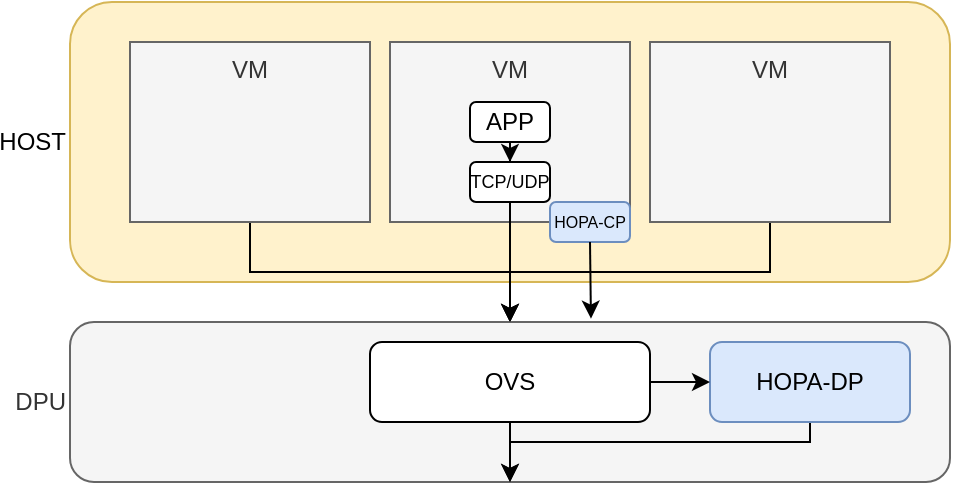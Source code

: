 <mxfile version="22.1.16" type="github">
  <diagram name="第 1 页" id="TMo2GhfrPvwD25vTUP7w">
    <mxGraphModel dx="698" dy="414" grid="1" gridSize="10" guides="1" tooltips="1" connect="1" arrows="1" fold="1" page="1" pageScale="1" pageWidth="827" pageHeight="1169" math="0" shadow="0">
      <root>
        <mxCell id="0" />
        <mxCell id="1" parent="0" />
        <mxCell id="FQQR-n10MFJZO6sn4l7P-9" value="HOST" style="rounded=1;whiteSpace=wrap;html=1;verticalAlign=middle;fillColor=#fff2cc;strokeColor=#d6b656;labelPosition=left;verticalLabelPosition=middle;align=right;" parent="1" vertex="1">
          <mxGeometry x="200" y="120" width="440" height="140" as="geometry" />
        </mxCell>
        <mxCell id="ubO5z_i8IVnyUsttIYTw-27" style="edgeStyle=orthogonalEdgeStyle;rounded=0;orthogonalLoop=1;jettySize=auto;html=1;exitX=0.5;exitY=1;exitDx=0;exitDy=0;entryX=0.5;entryY=0;entryDx=0;entryDy=0;" edge="1" parent="1" source="ubO5z_i8IVnyUsttIYTw-1" target="ubO5z_i8IVnyUsttIYTw-4">
          <mxGeometry relative="1" as="geometry" />
        </mxCell>
        <mxCell id="ubO5z_i8IVnyUsttIYTw-1" value="VM" style="rounded=0;whiteSpace=wrap;html=1;verticalAlign=top;fillColor=#f5f5f5;fontColor=#333333;strokeColor=#666666;" vertex="1" parent="1">
          <mxGeometry x="230" y="140" width="120" height="90" as="geometry" />
        </mxCell>
        <mxCell id="ubO5z_i8IVnyUsttIYTw-2" value="VM" style="rounded=0;whiteSpace=wrap;html=1;verticalAlign=top;fillColor=#f5f5f5;fontColor=#333333;strokeColor=#666666;" vertex="1" parent="1">
          <mxGeometry x="360" y="140" width="120" height="90" as="geometry" />
        </mxCell>
        <mxCell id="ubO5z_i8IVnyUsttIYTw-28" style="edgeStyle=orthogonalEdgeStyle;rounded=0;orthogonalLoop=1;jettySize=auto;html=1;entryX=0.5;entryY=0;entryDx=0;entryDy=0;" edge="1" parent="1" source="ubO5z_i8IVnyUsttIYTw-3" target="ubO5z_i8IVnyUsttIYTw-4">
          <mxGeometry relative="1" as="geometry" />
        </mxCell>
        <mxCell id="ubO5z_i8IVnyUsttIYTw-3" value="VM" style="rounded=0;whiteSpace=wrap;html=1;verticalAlign=top;fillColor=#f5f5f5;fontColor=#333333;strokeColor=#666666;" vertex="1" parent="1">
          <mxGeometry x="490" y="140" width="120" height="90" as="geometry" />
        </mxCell>
        <mxCell id="ubO5z_i8IVnyUsttIYTw-4" value="DPU" style="rounded=1;whiteSpace=wrap;html=1;fillColor=#f5f5f5;fontColor=#333333;strokeColor=#666666;verticalAlign=middle;labelPosition=left;verticalLabelPosition=middle;align=right;" vertex="1" parent="1">
          <mxGeometry x="200" y="280" width="440" height="80" as="geometry" />
        </mxCell>
        <mxCell id="ubO5z_i8IVnyUsttIYTw-14" style="edgeStyle=orthogonalEdgeStyle;rounded=0;orthogonalLoop=1;jettySize=auto;html=1;exitX=0.5;exitY=1;exitDx=0;exitDy=0;" edge="1" parent="1" source="ubO5z_i8IVnyUsttIYTw-5" target="ubO5z_i8IVnyUsttIYTw-13">
          <mxGeometry relative="1" as="geometry" />
        </mxCell>
        <mxCell id="ubO5z_i8IVnyUsttIYTw-5" value="APP" style="rounded=1;whiteSpace=wrap;html=1;" vertex="1" parent="1">
          <mxGeometry x="400" y="170" width="40" height="20" as="geometry" />
        </mxCell>
        <mxCell id="ubO5z_i8IVnyUsttIYTw-10" value="HOPA-CP" style="rounded=1;whiteSpace=wrap;html=1;fontSize=8;fillColor=#dae8fc;strokeColor=#6c8ebf;" vertex="1" parent="1">
          <mxGeometry x="440" y="220" width="40" height="20" as="geometry" />
        </mxCell>
        <mxCell id="ubO5z_i8IVnyUsttIYTw-15" style="edgeStyle=orthogonalEdgeStyle;rounded=0;orthogonalLoop=1;jettySize=auto;html=1;exitX=0.5;exitY=1;exitDx=0;exitDy=0;entryX=0.5;entryY=0;entryDx=0;entryDy=0;" edge="1" parent="1" source="ubO5z_i8IVnyUsttIYTw-13" target="ubO5z_i8IVnyUsttIYTw-4">
          <mxGeometry relative="1" as="geometry" />
        </mxCell>
        <mxCell id="ubO5z_i8IVnyUsttIYTw-13" value="TCP/UDP" style="rounded=1;whiteSpace=wrap;html=1;fontSize=9;" vertex="1" parent="1">
          <mxGeometry x="400" y="200" width="40" height="20" as="geometry" />
        </mxCell>
        <mxCell id="ubO5z_i8IVnyUsttIYTw-33" style="edgeStyle=orthogonalEdgeStyle;rounded=0;orthogonalLoop=1;jettySize=auto;html=1;exitX=0.5;exitY=1;exitDx=0;exitDy=0;entryX=0.5;entryY=1;entryDx=0;entryDy=0;" edge="1" parent="1" source="ubO5z_i8IVnyUsttIYTw-18" target="ubO5z_i8IVnyUsttIYTw-4">
          <mxGeometry relative="1" as="geometry">
            <Array as="points">
              <mxPoint x="570" y="340" />
              <mxPoint x="420" y="340" />
            </Array>
          </mxGeometry>
        </mxCell>
        <mxCell id="ubO5z_i8IVnyUsttIYTw-18" value="HOPA-DP" style="rounded=1;whiteSpace=wrap;html=1;fillColor=#dae8fc;strokeColor=#6c8ebf;" vertex="1" parent="1">
          <mxGeometry x="520" y="290" width="100" height="40" as="geometry" />
        </mxCell>
        <mxCell id="ubO5z_i8IVnyUsttIYTw-20" style="edgeStyle=orthogonalEdgeStyle;rounded=0;orthogonalLoop=1;jettySize=auto;html=1;exitX=0.5;exitY=1;exitDx=0;exitDy=0;entryX=0.592;entryY=-0.021;entryDx=0;entryDy=0;entryPerimeter=0;" edge="1" parent="1" source="ubO5z_i8IVnyUsttIYTw-10" target="ubO5z_i8IVnyUsttIYTw-4">
          <mxGeometry relative="1" as="geometry" />
        </mxCell>
        <mxCell id="ubO5z_i8IVnyUsttIYTw-22" style="edgeStyle=orthogonalEdgeStyle;rounded=0;orthogonalLoop=1;jettySize=auto;html=1;exitX=1;exitY=0.5;exitDx=0;exitDy=0;" edge="1" parent="1" source="ubO5z_i8IVnyUsttIYTw-21" target="ubO5z_i8IVnyUsttIYTw-18">
          <mxGeometry relative="1" as="geometry" />
        </mxCell>
        <mxCell id="ubO5z_i8IVnyUsttIYTw-32" style="edgeStyle=orthogonalEdgeStyle;rounded=0;orthogonalLoop=1;jettySize=auto;html=1;exitX=0.5;exitY=1;exitDx=0;exitDy=0;entryX=0.5;entryY=1;entryDx=0;entryDy=0;" edge="1" parent="1" source="ubO5z_i8IVnyUsttIYTw-21" target="ubO5z_i8IVnyUsttIYTw-4">
          <mxGeometry relative="1" as="geometry" />
        </mxCell>
        <mxCell id="ubO5z_i8IVnyUsttIYTw-21" value="OVS" style="rounded=1;whiteSpace=wrap;html=1;" vertex="1" parent="1">
          <mxGeometry x="350" y="290" width="140" height="40" as="geometry" />
        </mxCell>
      </root>
    </mxGraphModel>
  </diagram>
</mxfile>
